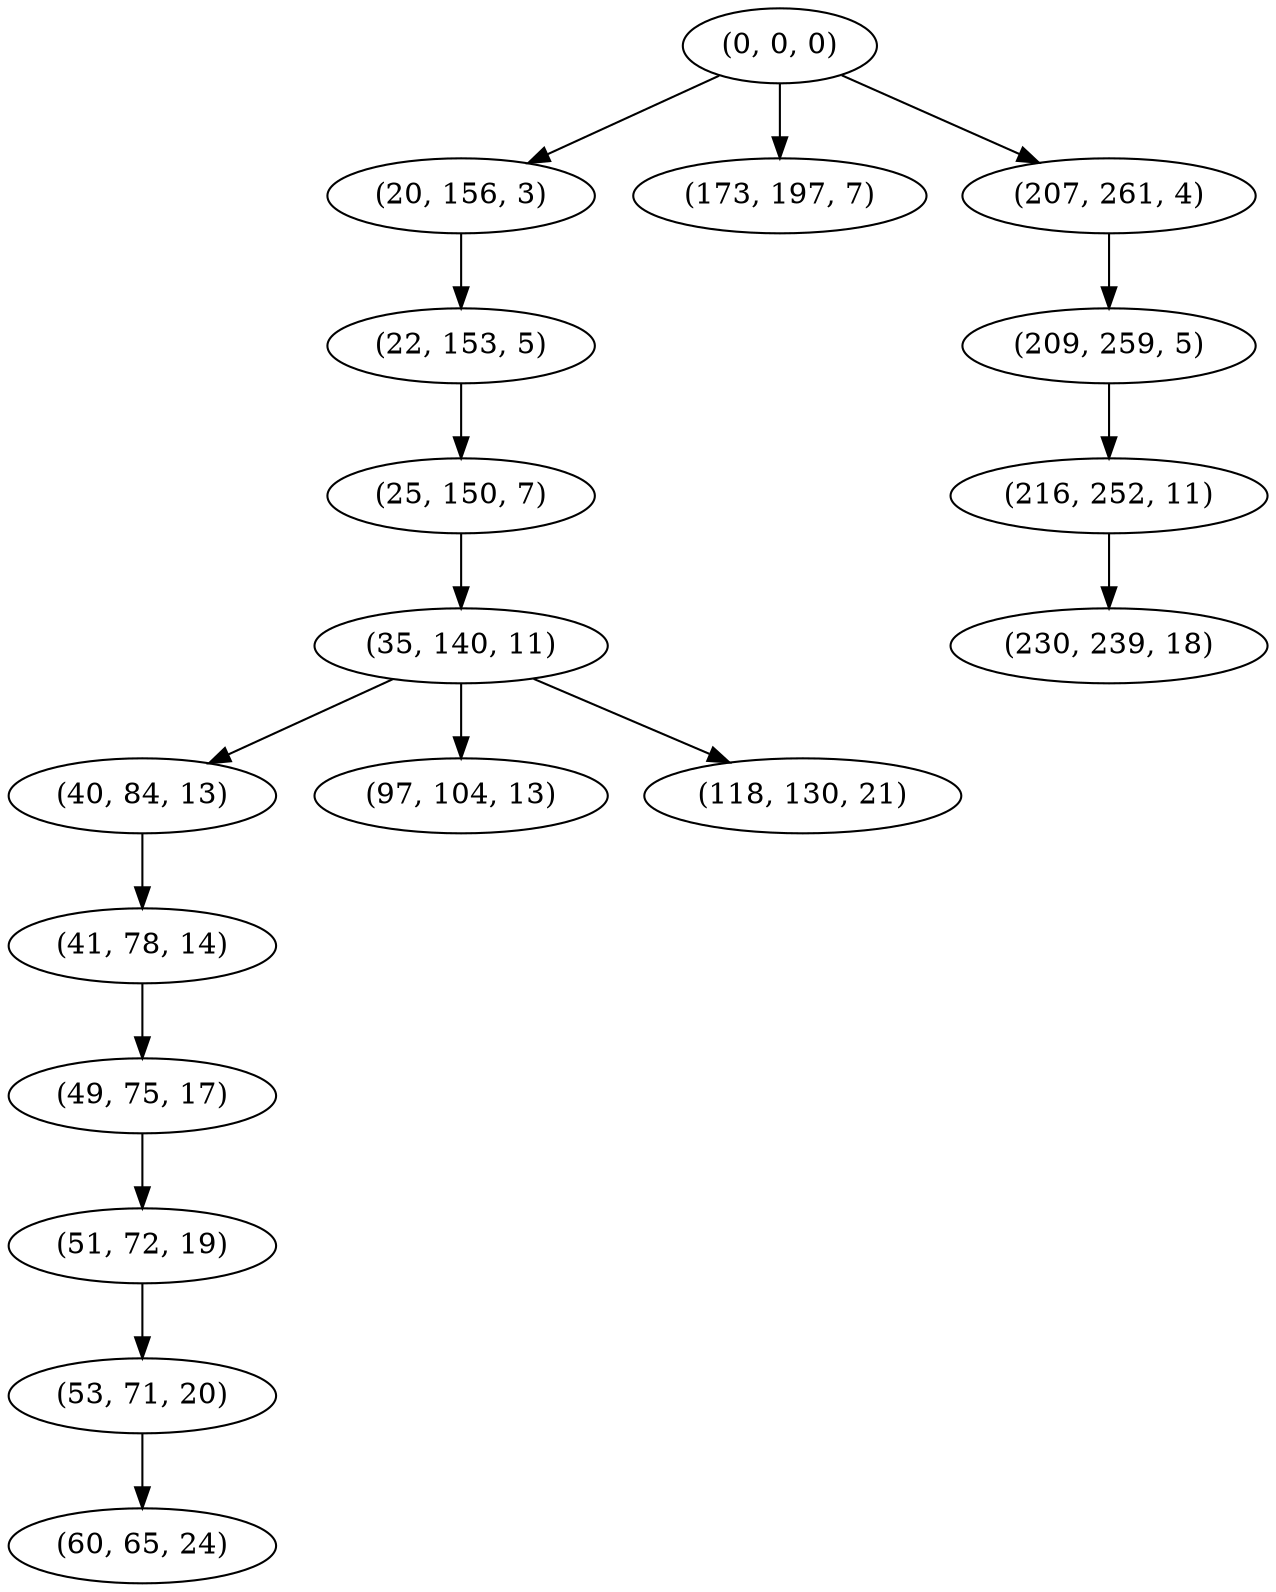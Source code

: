 digraph tree {
    "(0, 0, 0)";
    "(20, 156, 3)";
    "(22, 153, 5)";
    "(25, 150, 7)";
    "(35, 140, 11)";
    "(40, 84, 13)";
    "(41, 78, 14)";
    "(49, 75, 17)";
    "(51, 72, 19)";
    "(53, 71, 20)";
    "(60, 65, 24)";
    "(97, 104, 13)";
    "(118, 130, 21)";
    "(173, 197, 7)";
    "(207, 261, 4)";
    "(209, 259, 5)";
    "(216, 252, 11)";
    "(230, 239, 18)";
    "(0, 0, 0)" -> "(20, 156, 3)";
    "(0, 0, 0)" -> "(173, 197, 7)";
    "(0, 0, 0)" -> "(207, 261, 4)";
    "(20, 156, 3)" -> "(22, 153, 5)";
    "(22, 153, 5)" -> "(25, 150, 7)";
    "(25, 150, 7)" -> "(35, 140, 11)";
    "(35, 140, 11)" -> "(40, 84, 13)";
    "(35, 140, 11)" -> "(97, 104, 13)";
    "(35, 140, 11)" -> "(118, 130, 21)";
    "(40, 84, 13)" -> "(41, 78, 14)";
    "(41, 78, 14)" -> "(49, 75, 17)";
    "(49, 75, 17)" -> "(51, 72, 19)";
    "(51, 72, 19)" -> "(53, 71, 20)";
    "(53, 71, 20)" -> "(60, 65, 24)";
    "(207, 261, 4)" -> "(209, 259, 5)";
    "(209, 259, 5)" -> "(216, 252, 11)";
    "(216, 252, 11)" -> "(230, 239, 18)";
}
